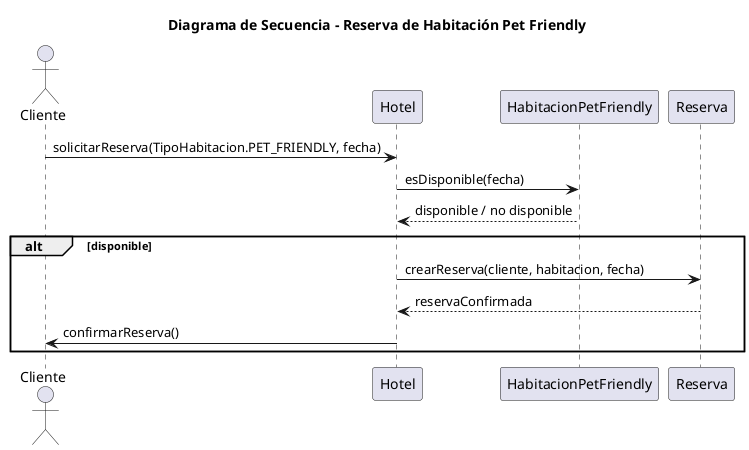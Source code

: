 @startuml
title Diagrama de Secuencia - Reserva de Habitación Pet Friendly

actor "Cliente" as Cliente
participant "Hotel" as Hotel
participant "HabitacionPetFriendly" as HabitacionPetFriendly
participant "Reserva" as Reserva

Cliente -> Hotel : solicitarReserva(TipoHabitacion.PET_FRIENDLY, fecha)
Hotel -> HabitacionPetFriendly : esDisponible(fecha)
HabitacionPetFriendly --> Hotel : disponible / no disponible

alt disponible
    Hotel -> Reserva : crearReserva(cliente, habitacion, fecha)
    Reserva --> Hotel : reservaConfirmada
    Hotel -> Cliente : confirmarReserva()
end

@enduml
